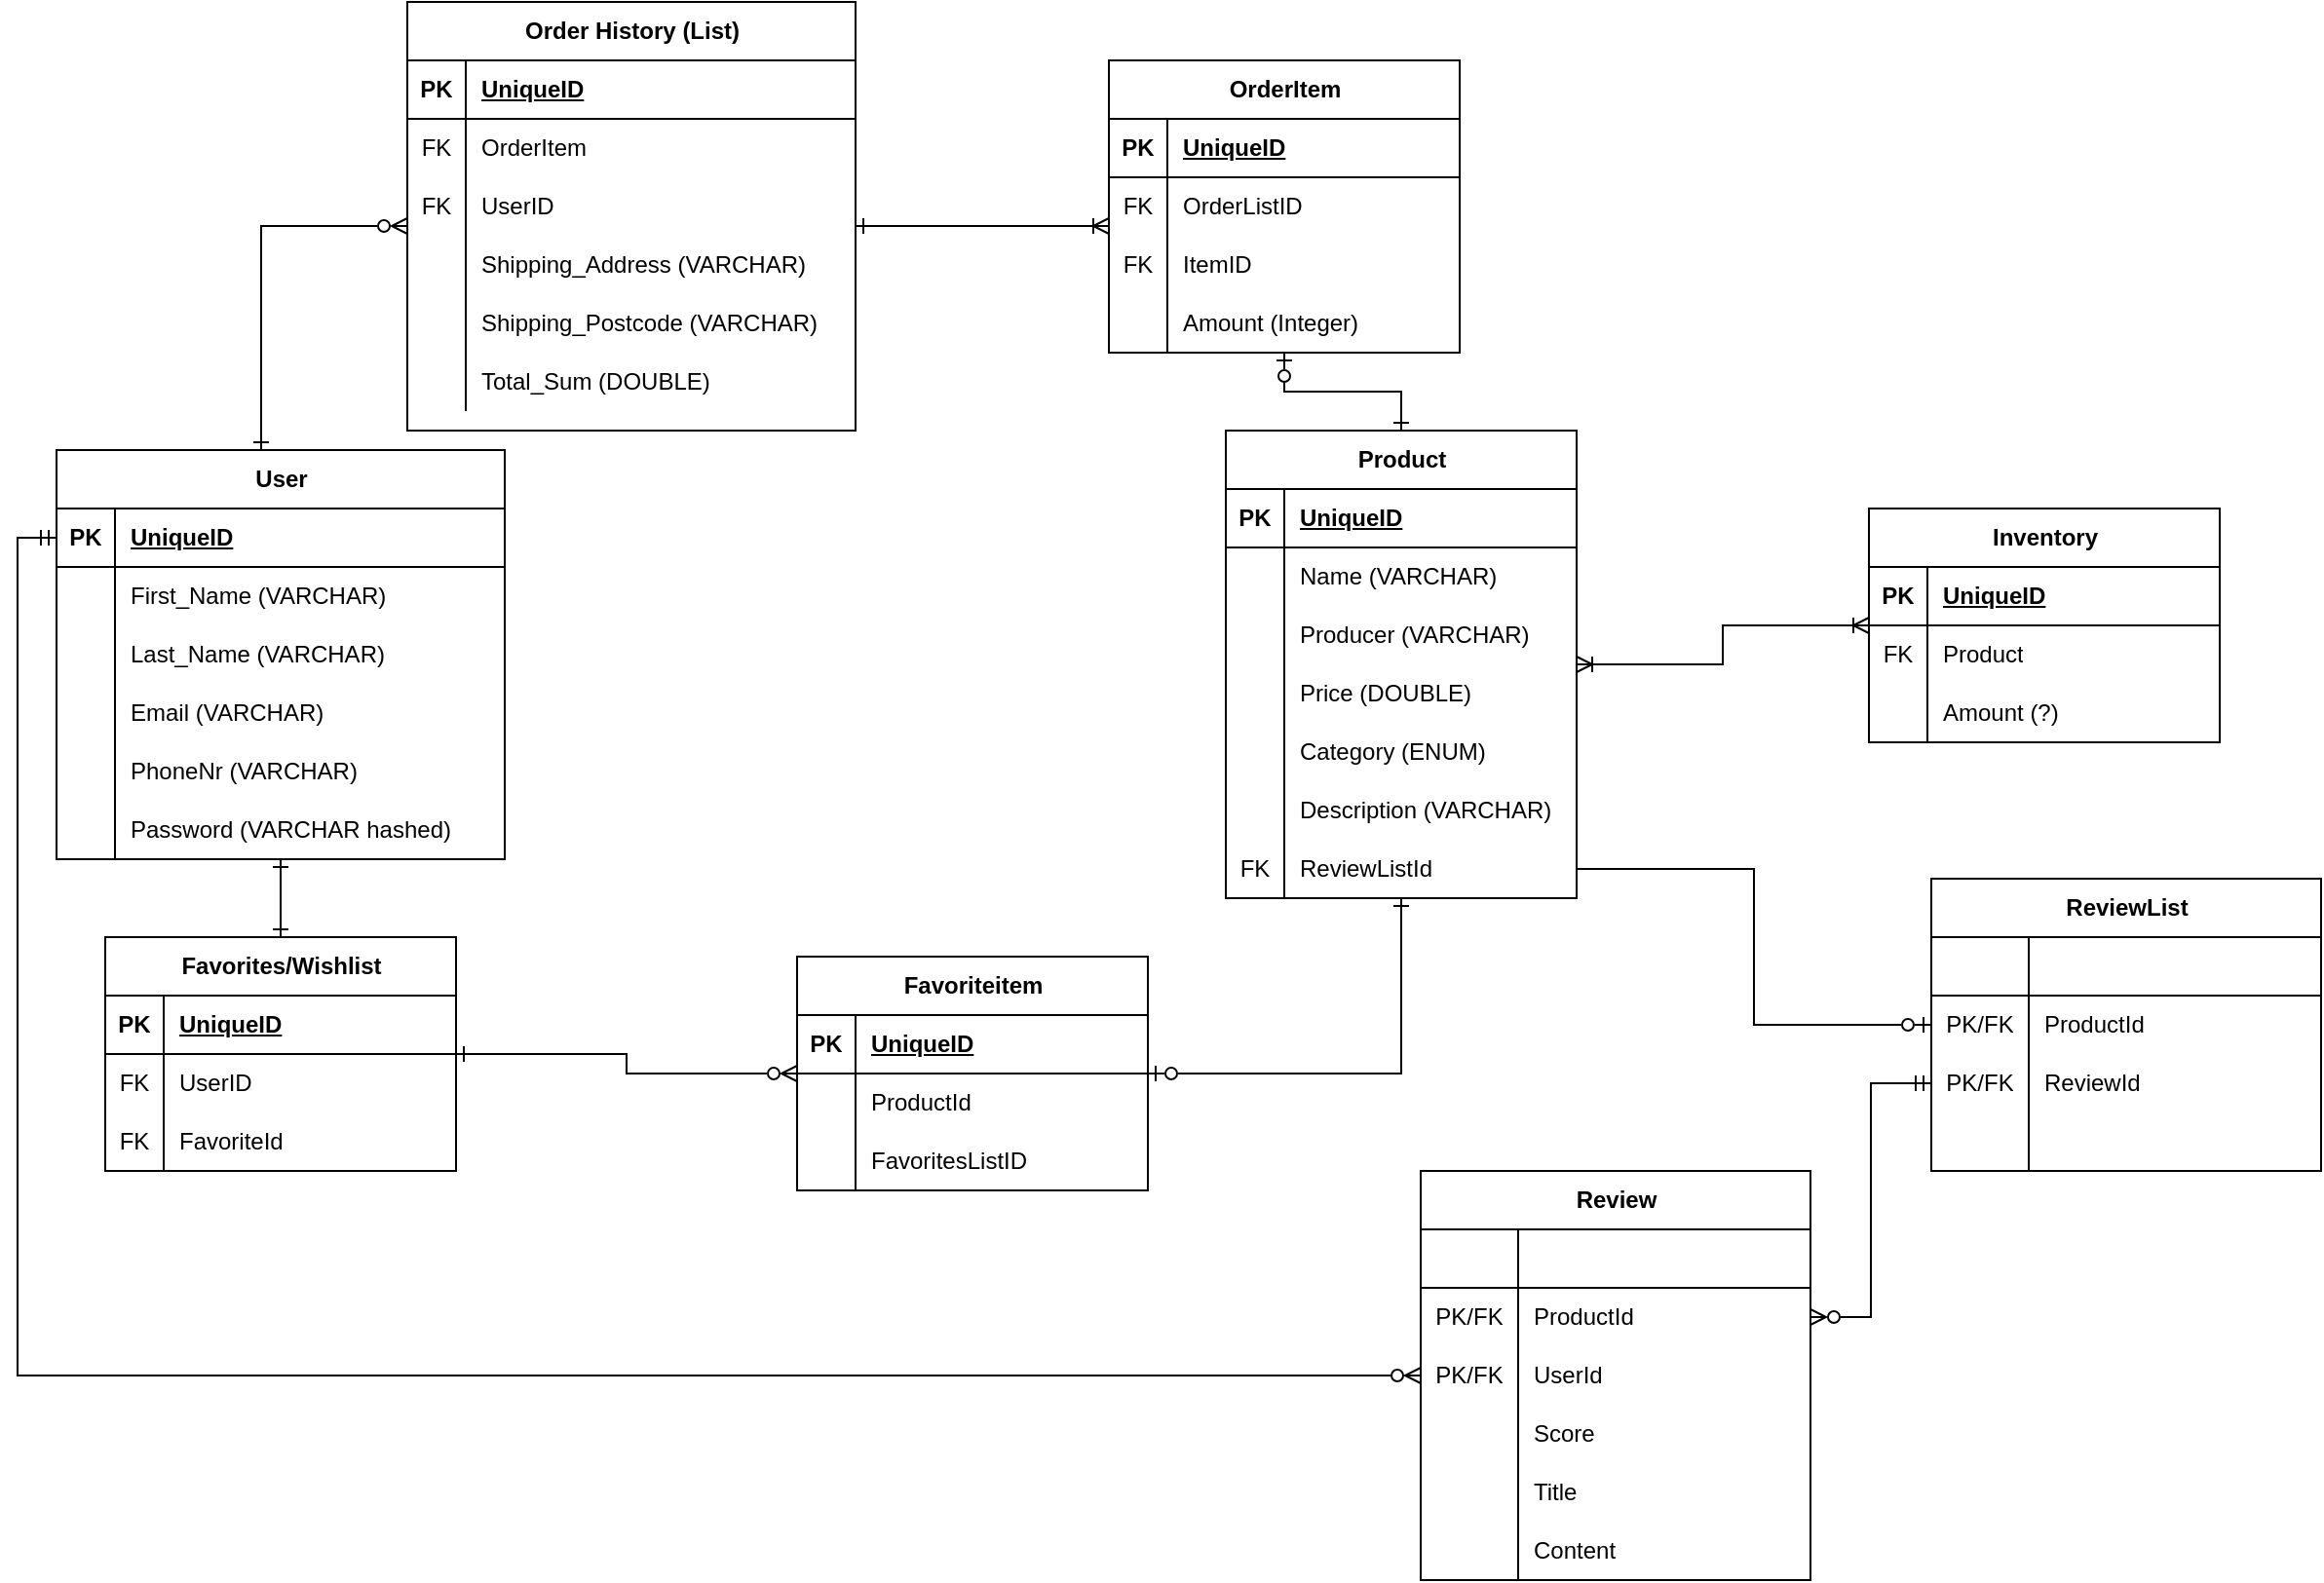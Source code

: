 <mxfile version="24.0.2" type="github">
  <diagram id="R2lEEEUBdFMjLlhIrx00" name="Page-1">
    <mxGraphModel dx="1679" dy="510" grid="1" gridSize="10" guides="1" tooltips="1" connect="1" arrows="1" fold="1" page="1" pageScale="1" pageWidth="850" pageHeight="1100" math="0" shadow="0" extFonts="Permanent Marker^https://fonts.googleapis.com/css?family=Permanent+Marker">
      <root>
        <mxCell id="0" />
        <mxCell id="1" parent="0" />
        <mxCell id="DJUiow1Cfxg7lf9cfvdD-34" style="edgeStyle=orthogonalEdgeStyle;rounded=0;orthogonalLoop=1;jettySize=auto;html=1;startArrow=ERone;startFill=0;endArrow=ERzeroToMany;endFill=0;" parent="1" source="th27oVqw4WXp6a2z_msf-1" target="th27oVqw4WXp6a2z_msf-30" edge="1">
          <mxGeometry relative="1" as="geometry">
            <Array as="points">
              <mxPoint x="115" y="115" />
            </Array>
          </mxGeometry>
        </mxCell>
        <mxCell id="DJUiow1Cfxg7lf9cfvdD-64" style="edgeStyle=orthogonalEdgeStyle;rounded=0;orthogonalLoop=1;jettySize=auto;html=1;startArrow=ERone;startFill=0;endArrow=ERone;endFill=0;" parent="1" source="th27oVqw4WXp6a2z_msf-1" target="DJUiow1Cfxg7lf9cfvdD-36" edge="1">
          <mxGeometry relative="1" as="geometry" />
        </mxCell>
        <mxCell id="th27oVqw4WXp6a2z_msf-1" value="User" style="shape=table;startSize=30;container=1;collapsible=1;childLayout=tableLayout;fixedRows=1;rowLines=0;fontStyle=1;align=center;resizeLast=1;html=1;" parent="1" vertex="1">
          <mxGeometry x="10" y="230" width="230" height="210" as="geometry" />
        </mxCell>
        <mxCell id="th27oVqw4WXp6a2z_msf-2" value="" style="shape=tableRow;horizontal=0;startSize=0;swimlaneHead=0;swimlaneBody=0;fillColor=none;collapsible=0;dropTarget=0;points=[[0,0.5],[1,0.5]];portConstraint=eastwest;top=0;left=0;right=0;bottom=1;" parent="th27oVqw4WXp6a2z_msf-1" vertex="1">
          <mxGeometry y="30" width="230" height="30" as="geometry" />
        </mxCell>
        <mxCell id="th27oVqw4WXp6a2z_msf-3" value="PK" style="shape=partialRectangle;connectable=0;fillColor=none;top=0;left=0;bottom=0;right=0;fontStyle=1;overflow=hidden;whiteSpace=wrap;html=1;" parent="th27oVqw4WXp6a2z_msf-2" vertex="1">
          <mxGeometry width="30" height="30" as="geometry">
            <mxRectangle width="30" height="30" as="alternateBounds" />
          </mxGeometry>
        </mxCell>
        <mxCell id="th27oVqw4WXp6a2z_msf-4" value="UniqueID" style="shape=partialRectangle;connectable=0;fillColor=none;top=0;left=0;bottom=0;right=0;align=left;spacingLeft=6;fontStyle=5;overflow=hidden;whiteSpace=wrap;html=1;" parent="th27oVqw4WXp6a2z_msf-2" vertex="1">
          <mxGeometry x="30" width="200" height="30" as="geometry">
            <mxRectangle width="200" height="30" as="alternateBounds" />
          </mxGeometry>
        </mxCell>
        <mxCell id="th27oVqw4WXp6a2z_msf-5" value="" style="shape=tableRow;horizontal=0;startSize=0;swimlaneHead=0;swimlaneBody=0;fillColor=none;collapsible=0;dropTarget=0;points=[[0,0.5],[1,0.5]];portConstraint=eastwest;top=0;left=0;right=0;bottom=0;" parent="th27oVqw4WXp6a2z_msf-1" vertex="1">
          <mxGeometry y="60" width="230" height="30" as="geometry" />
        </mxCell>
        <mxCell id="th27oVqw4WXp6a2z_msf-6" value="" style="shape=partialRectangle;connectable=0;fillColor=none;top=0;left=0;bottom=0;right=0;editable=1;overflow=hidden;whiteSpace=wrap;html=1;" parent="th27oVqw4WXp6a2z_msf-5" vertex="1">
          <mxGeometry width="30" height="30" as="geometry">
            <mxRectangle width="30" height="30" as="alternateBounds" />
          </mxGeometry>
        </mxCell>
        <mxCell id="th27oVqw4WXp6a2z_msf-7" value="First_Name (VARCHAR)" style="shape=partialRectangle;connectable=0;fillColor=none;top=0;left=0;bottom=0;right=0;align=left;spacingLeft=6;overflow=hidden;whiteSpace=wrap;html=1;" parent="th27oVqw4WXp6a2z_msf-5" vertex="1">
          <mxGeometry x="30" width="200" height="30" as="geometry">
            <mxRectangle width="200" height="30" as="alternateBounds" />
          </mxGeometry>
        </mxCell>
        <mxCell id="th27oVqw4WXp6a2z_msf-8" value="" style="shape=tableRow;horizontal=0;startSize=0;swimlaneHead=0;swimlaneBody=0;fillColor=none;collapsible=0;dropTarget=0;points=[[0,0.5],[1,0.5]];portConstraint=eastwest;top=0;left=0;right=0;bottom=0;" parent="th27oVqw4WXp6a2z_msf-1" vertex="1">
          <mxGeometry y="90" width="230" height="30" as="geometry" />
        </mxCell>
        <mxCell id="th27oVqw4WXp6a2z_msf-9" value="" style="shape=partialRectangle;connectable=0;fillColor=none;top=0;left=0;bottom=0;right=0;editable=1;overflow=hidden;whiteSpace=wrap;html=1;" parent="th27oVqw4WXp6a2z_msf-8" vertex="1">
          <mxGeometry width="30" height="30" as="geometry">
            <mxRectangle width="30" height="30" as="alternateBounds" />
          </mxGeometry>
        </mxCell>
        <mxCell id="th27oVqw4WXp6a2z_msf-10" value="Last_Name (VARCHAR)" style="shape=partialRectangle;connectable=0;fillColor=none;top=0;left=0;bottom=0;right=0;align=left;spacingLeft=6;overflow=hidden;whiteSpace=wrap;html=1;" parent="th27oVqw4WXp6a2z_msf-8" vertex="1">
          <mxGeometry x="30" width="200" height="30" as="geometry">
            <mxRectangle width="200" height="30" as="alternateBounds" />
          </mxGeometry>
        </mxCell>
        <mxCell id="VinNn1l3548uXFF9UnVH-43" value="" style="shape=tableRow;horizontal=0;startSize=0;swimlaneHead=0;swimlaneBody=0;fillColor=none;collapsible=0;dropTarget=0;points=[[0,0.5],[1,0.5]];portConstraint=eastwest;top=0;left=0;right=0;bottom=0;" vertex="1" parent="th27oVqw4WXp6a2z_msf-1">
          <mxGeometry y="120" width="230" height="30" as="geometry" />
        </mxCell>
        <mxCell id="VinNn1l3548uXFF9UnVH-44" value="" style="shape=partialRectangle;connectable=0;fillColor=none;top=0;left=0;bottom=0;right=0;editable=1;overflow=hidden;whiteSpace=wrap;html=1;" vertex="1" parent="VinNn1l3548uXFF9UnVH-43">
          <mxGeometry width="30" height="30" as="geometry">
            <mxRectangle width="30" height="30" as="alternateBounds" />
          </mxGeometry>
        </mxCell>
        <mxCell id="VinNn1l3548uXFF9UnVH-45" value="Email (VARCHAR)" style="shape=partialRectangle;connectable=0;fillColor=none;top=0;left=0;bottom=0;right=0;align=left;spacingLeft=6;overflow=hidden;whiteSpace=wrap;html=1;" vertex="1" parent="VinNn1l3548uXFF9UnVH-43">
          <mxGeometry x="30" width="200" height="30" as="geometry">
            <mxRectangle width="200" height="30" as="alternateBounds" />
          </mxGeometry>
        </mxCell>
        <mxCell id="th27oVqw4WXp6a2z_msf-11" value="" style="shape=tableRow;horizontal=0;startSize=0;swimlaneHead=0;swimlaneBody=0;fillColor=none;collapsible=0;dropTarget=0;points=[[0,0.5],[1,0.5]];portConstraint=eastwest;top=0;left=0;right=0;bottom=0;" parent="th27oVqw4WXp6a2z_msf-1" vertex="1">
          <mxGeometry y="150" width="230" height="30" as="geometry" />
        </mxCell>
        <mxCell id="th27oVqw4WXp6a2z_msf-12" value="" style="shape=partialRectangle;connectable=0;fillColor=none;top=0;left=0;bottom=0;right=0;editable=1;overflow=hidden;whiteSpace=wrap;html=1;" parent="th27oVqw4WXp6a2z_msf-11" vertex="1">
          <mxGeometry width="30" height="30" as="geometry">
            <mxRectangle width="30" height="30" as="alternateBounds" />
          </mxGeometry>
        </mxCell>
        <mxCell id="th27oVqw4WXp6a2z_msf-13" value="PhoneNr (VARCHAR)" style="shape=partialRectangle;connectable=0;fillColor=none;top=0;left=0;bottom=0;right=0;align=left;spacingLeft=6;overflow=hidden;whiteSpace=wrap;html=1;" parent="th27oVqw4WXp6a2z_msf-11" vertex="1">
          <mxGeometry x="30" width="200" height="30" as="geometry">
            <mxRectangle width="200" height="30" as="alternateBounds" />
          </mxGeometry>
        </mxCell>
        <mxCell id="th27oVqw4WXp6a2z_msf-24" style="shape=tableRow;horizontal=0;startSize=0;swimlaneHead=0;swimlaneBody=0;fillColor=none;collapsible=0;dropTarget=0;points=[[0,0.5],[1,0.5]];portConstraint=eastwest;top=0;left=0;right=0;bottom=0;" parent="th27oVqw4WXp6a2z_msf-1" vertex="1">
          <mxGeometry y="180" width="230" height="30" as="geometry" />
        </mxCell>
        <mxCell id="th27oVqw4WXp6a2z_msf-25" style="shape=partialRectangle;connectable=0;fillColor=none;top=0;left=0;bottom=0;right=0;editable=1;overflow=hidden;whiteSpace=wrap;html=1;" parent="th27oVqw4WXp6a2z_msf-24" vertex="1">
          <mxGeometry width="30" height="30" as="geometry">
            <mxRectangle width="30" height="30" as="alternateBounds" />
          </mxGeometry>
        </mxCell>
        <mxCell id="th27oVqw4WXp6a2z_msf-26" value="Password (VARCHAR hashed)" style="shape=partialRectangle;connectable=0;fillColor=none;top=0;left=0;bottom=0;right=0;align=left;spacingLeft=6;overflow=hidden;whiteSpace=wrap;html=1;" parent="th27oVqw4WXp6a2z_msf-24" vertex="1">
          <mxGeometry x="30" width="200" height="30" as="geometry">
            <mxRectangle width="200" height="30" as="alternateBounds" />
          </mxGeometry>
        </mxCell>
        <mxCell id="DJUiow1Cfxg7lf9cfvdD-78" style="edgeStyle=orthogonalEdgeStyle;rounded=0;orthogonalLoop=1;jettySize=auto;html=1;startArrow=ERone;startFill=0;endArrow=ERoneToMany;endFill=0;" parent="1" source="th27oVqw4WXp6a2z_msf-30" target="DJUiow1Cfxg7lf9cfvdD-65" edge="1">
          <mxGeometry relative="1" as="geometry">
            <Array as="points">
              <mxPoint x="520" y="115" />
              <mxPoint x="520" y="115" />
            </Array>
          </mxGeometry>
        </mxCell>
        <mxCell id="th27oVqw4WXp6a2z_msf-30" value="Order History (List)" style="shape=table;startSize=30;container=1;collapsible=1;childLayout=tableLayout;fixedRows=1;rowLines=0;fontStyle=1;align=center;resizeLast=1;html=1;" parent="1" vertex="1">
          <mxGeometry x="190" width="230" height="220" as="geometry" />
        </mxCell>
        <mxCell id="th27oVqw4WXp6a2z_msf-31" value="" style="shape=tableRow;horizontal=0;startSize=0;swimlaneHead=0;swimlaneBody=0;fillColor=none;collapsible=0;dropTarget=0;points=[[0,0.5],[1,0.5]];portConstraint=eastwest;top=0;left=0;right=0;bottom=1;" parent="th27oVqw4WXp6a2z_msf-30" vertex="1">
          <mxGeometry y="30" width="230" height="30" as="geometry" />
        </mxCell>
        <mxCell id="th27oVqw4WXp6a2z_msf-32" value="PK" style="shape=partialRectangle;connectable=0;fillColor=none;top=0;left=0;bottom=0;right=0;fontStyle=1;overflow=hidden;whiteSpace=wrap;html=1;" parent="th27oVqw4WXp6a2z_msf-31" vertex="1">
          <mxGeometry width="30" height="30" as="geometry">
            <mxRectangle width="30" height="30" as="alternateBounds" />
          </mxGeometry>
        </mxCell>
        <mxCell id="th27oVqw4WXp6a2z_msf-33" value="UniqueID" style="shape=partialRectangle;connectable=0;fillColor=none;top=0;left=0;bottom=0;right=0;align=left;spacingLeft=6;fontStyle=5;overflow=hidden;whiteSpace=wrap;html=1;" parent="th27oVqw4WXp6a2z_msf-31" vertex="1">
          <mxGeometry x="30" width="200" height="30" as="geometry">
            <mxRectangle width="200" height="30" as="alternateBounds" />
          </mxGeometry>
        </mxCell>
        <mxCell id="th27oVqw4WXp6a2z_msf-34" value="" style="shape=tableRow;horizontal=0;startSize=0;swimlaneHead=0;swimlaneBody=0;fillColor=none;collapsible=0;dropTarget=0;points=[[0,0.5],[1,0.5]];portConstraint=eastwest;top=0;left=0;right=0;bottom=0;" parent="th27oVqw4WXp6a2z_msf-30" vertex="1">
          <mxGeometry y="60" width="230" height="30" as="geometry" />
        </mxCell>
        <mxCell id="th27oVqw4WXp6a2z_msf-35" value="FK" style="shape=partialRectangle;connectable=0;fillColor=none;top=0;left=0;bottom=0;right=0;editable=1;overflow=hidden;whiteSpace=wrap;html=1;" parent="th27oVqw4WXp6a2z_msf-34" vertex="1">
          <mxGeometry width="30" height="30" as="geometry">
            <mxRectangle width="30" height="30" as="alternateBounds" />
          </mxGeometry>
        </mxCell>
        <mxCell id="th27oVqw4WXp6a2z_msf-36" value="OrderItem" style="shape=partialRectangle;connectable=0;fillColor=none;top=0;left=0;bottom=0;right=0;align=left;spacingLeft=6;overflow=hidden;whiteSpace=wrap;html=1;" parent="th27oVqw4WXp6a2z_msf-34" vertex="1">
          <mxGeometry x="30" width="200" height="30" as="geometry">
            <mxRectangle width="200" height="30" as="alternateBounds" />
          </mxGeometry>
        </mxCell>
        <mxCell id="th27oVqw4WXp6a2z_msf-37" value="" style="shape=tableRow;horizontal=0;startSize=0;swimlaneHead=0;swimlaneBody=0;fillColor=none;collapsible=0;dropTarget=0;points=[[0,0.5],[1,0.5]];portConstraint=eastwest;top=0;left=0;right=0;bottom=0;" parent="th27oVqw4WXp6a2z_msf-30" vertex="1">
          <mxGeometry y="90" width="230" height="30" as="geometry" />
        </mxCell>
        <mxCell id="th27oVqw4WXp6a2z_msf-38" value="FK" style="shape=partialRectangle;connectable=0;fillColor=none;top=0;left=0;bottom=0;right=0;editable=1;overflow=hidden;whiteSpace=wrap;html=1;" parent="th27oVqw4WXp6a2z_msf-37" vertex="1">
          <mxGeometry width="30" height="30" as="geometry">
            <mxRectangle width="30" height="30" as="alternateBounds" />
          </mxGeometry>
        </mxCell>
        <mxCell id="th27oVqw4WXp6a2z_msf-39" value="UserID" style="shape=partialRectangle;connectable=0;fillColor=none;top=0;left=0;bottom=0;right=0;align=left;spacingLeft=6;overflow=hidden;whiteSpace=wrap;html=1;" parent="th27oVqw4WXp6a2z_msf-37" vertex="1">
          <mxGeometry x="30" width="200" height="30" as="geometry">
            <mxRectangle width="200" height="30" as="alternateBounds" />
          </mxGeometry>
        </mxCell>
        <mxCell id="DJUiow1Cfxg7lf9cfvdD-1" style="shape=tableRow;horizontal=0;startSize=0;swimlaneHead=0;swimlaneBody=0;fillColor=none;collapsible=0;dropTarget=0;points=[[0,0.5],[1,0.5]];portConstraint=eastwest;top=0;left=0;right=0;bottom=0;" parent="th27oVqw4WXp6a2z_msf-30" vertex="1">
          <mxGeometry y="120" width="230" height="30" as="geometry" />
        </mxCell>
        <mxCell id="DJUiow1Cfxg7lf9cfvdD-2" style="shape=partialRectangle;connectable=0;fillColor=none;top=0;left=0;bottom=0;right=0;editable=1;overflow=hidden;whiteSpace=wrap;html=1;" parent="DJUiow1Cfxg7lf9cfvdD-1" vertex="1">
          <mxGeometry width="30" height="30" as="geometry">
            <mxRectangle width="30" height="30" as="alternateBounds" />
          </mxGeometry>
        </mxCell>
        <mxCell id="DJUiow1Cfxg7lf9cfvdD-3" value="Shipping_Address (VARCHAR)" style="shape=partialRectangle;connectable=0;fillColor=none;top=0;left=0;bottom=0;right=0;align=left;spacingLeft=6;overflow=hidden;whiteSpace=wrap;html=1;" parent="DJUiow1Cfxg7lf9cfvdD-1" vertex="1">
          <mxGeometry x="30" width="200" height="30" as="geometry">
            <mxRectangle width="200" height="30" as="alternateBounds" />
          </mxGeometry>
        </mxCell>
        <mxCell id="DJUiow1Cfxg7lf9cfvdD-4" style="shape=tableRow;horizontal=0;startSize=0;swimlaneHead=0;swimlaneBody=0;fillColor=none;collapsible=0;dropTarget=0;points=[[0,0.5],[1,0.5]];portConstraint=eastwest;top=0;left=0;right=0;bottom=0;" parent="th27oVqw4WXp6a2z_msf-30" vertex="1">
          <mxGeometry y="150" width="230" height="30" as="geometry" />
        </mxCell>
        <mxCell id="DJUiow1Cfxg7lf9cfvdD-5" style="shape=partialRectangle;connectable=0;fillColor=none;top=0;left=0;bottom=0;right=0;editable=1;overflow=hidden;whiteSpace=wrap;html=1;" parent="DJUiow1Cfxg7lf9cfvdD-4" vertex="1">
          <mxGeometry width="30" height="30" as="geometry">
            <mxRectangle width="30" height="30" as="alternateBounds" />
          </mxGeometry>
        </mxCell>
        <mxCell id="DJUiow1Cfxg7lf9cfvdD-6" value="Shipping_Postcode (VARCHAR)" style="shape=partialRectangle;connectable=0;fillColor=none;top=0;left=0;bottom=0;right=0;align=left;spacingLeft=6;overflow=hidden;whiteSpace=wrap;html=1;" parent="DJUiow1Cfxg7lf9cfvdD-4" vertex="1">
          <mxGeometry x="30" width="200" height="30" as="geometry">
            <mxRectangle width="200" height="30" as="alternateBounds" />
          </mxGeometry>
        </mxCell>
        <mxCell id="DJUiow1Cfxg7lf9cfvdD-94" style="shape=tableRow;horizontal=0;startSize=0;swimlaneHead=0;swimlaneBody=0;fillColor=none;collapsible=0;dropTarget=0;points=[[0,0.5],[1,0.5]];portConstraint=eastwest;top=0;left=0;right=0;bottom=0;" parent="th27oVqw4WXp6a2z_msf-30" vertex="1">
          <mxGeometry y="180" width="230" height="30" as="geometry" />
        </mxCell>
        <mxCell id="DJUiow1Cfxg7lf9cfvdD-95" style="shape=partialRectangle;connectable=0;fillColor=none;top=0;left=0;bottom=0;right=0;editable=1;overflow=hidden;whiteSpace=wrap;html=1;" parent="DJUiow1Cfxg7lf9cfvdD-94" vertex="1">
          <mxGeometry width="30" height="30" as="geometry">
            <mxRectangle width="30" height="30" as="alternateBounds" />
          </mxGeometry>
        </mxCell>
        <mxCell id="DJUiow1Cfxg7lf9cfvdD-96" value="Total_Sum (DOUBLE)" style="shape=partialRectangle;connectable=0;fillColor=none;top=0;left=0;bottom=0;right=0;align=left;spacingLeft=6;overflow=hidden;whiteSpace=wrap;html=1;" parent="DJUiow1Cfxg7lf9cfvdD-94" vertex="1">
          <mxGeometry x="30" width="200" height="30" as="geometry">
            <mxRectangle width="200" height="30" as="alternateBounds" />
          </mxGeometry>
        </mxCell>
        <mxCell id="DJUiow1Cfxg7lf9cfvdD-80" style="edgeStyle=orthogonalEdgeStyle;rounded=0;orthogonalLoop=1;jettySize=auto;html=1;startArrow=ERone;startFill=0;endArrow=ERzeroToOne;endFill=0;" parent="1" source="th27oVqw4WXp6a2z_msf-44" target="DJUiow1Cfxg7lf9cfvdD-65" edge="1">
          <mxGeometry relative="1" as="geometry" />
        </mxCell>
        <mxCell id="th27oVqw4WXp6a2z_msf-44" value="Product" style="shape=table;startSize=30;container=1;collapsible=1;childLayout=tableLayout;fixedRows=1;rowLines=0;fontStyle=1;align=center;resizeLast=1;html=1;" parent="1" vertex="1">
          <mxGeometry x="610" y="220" width="180" height="240" as="geometry" />
        </mxCell>
        <mxCell id="th27oVqw4WXp6a2z_msf-45" value="" style="shape=tableRow;horizontal=0;startSize=0;swimlaneHead=0;swimlaneBody=0;fillColor=none;collapsible=0;dropTarget=0;points=[[0,0.5],[1,0.5]];portConstraint=eastwest;top=0;left=0;right=0;bottom=1;" parent="th27oVqw4WXp6a2z_msf-44" vertex="1">
          <mxGeometry y="30" width="180" height="30" as="geometry" />
        </mxCell>
        <mxCell id="th27oVqw4WXp6a2z_msf-46" value="PK" style="shape=partialRectangle;connectable=0;fillColor=none;top=0;left=0;bottom=0;right=0;fontStyle=1;overflow=hidden;whiteSpace=wrap;html=1;" parent="th27oVqw4WXp6a2z_msf-45" vertex="1">
          <mxGeometry width="30" height="30" as="geometry">
            <mxRectangle width="30" height="30" as="alternateBounds" />
          </mxGeometry>
        </mxCell>
        <mxCell id="th27oVqw4WXp6a2z_msf-47" value="UniqueID" style="shape=partialRectangle;connectable=0;fillColor=none;top=0;left=0;bottom=0;right=0;align=left;spacingLeft=6;fontStyle=5;overflow=hidden;whiteSpace=wrap;html=1;" parent="th27oVqw4WXp6a2z_msf-45" vertex="1">
          <mxGeometry x="30" width="150" height="30" as="geometry">
            <mxRectangle width="150" height="30" as="alternateBounds" />
          </mxGeometry>
        </mxCell>
        <mxCell id="th27oVqw4WXp6a2z_msf-48" value="" style="shape=tableRow;horizontal=0;startSize=0;swimlaneHead=0;swimlaneBody=0;fillColor=none;collapsible=0;dropTarget=0;points=[[0,0.5],[1,0.5]];portConstraint=eastwest;top=0;left=0;right=0;bottom=0;" parent="th27oVqw4WXp6a2z_msf-44" vertex="1">
          <mxGeometry y="60" width="180" height="30" as="geometry" />
        </mxCell>
        <mxCell id="th27oVqw4WXp6a2z_msf-49" value="" style="shape=partialRectangle;connectable=0;fillColor=none;top=0;left=0;bottom=0;right=0;editable=1;overflow=hidden;whiteSpace=wrap;html=1;" parent="th27oVqw4WXp6a2z_msf-48" vertex="1">
          <mxGeometry width="30" height="30" as="geometry">
            <mxRectangle width="30" height="30" as="alternateBounds" />
          </mxGeometry>
        </mxCell>
        <mxCell id="th27oVqw4WXp6a2z_msf-50" value="Name (VARCHAR)" style="shape=partialRectangle;connectable=0;fillColor=none;top=0;left=0;bottom=0;right=0;align=left;spacingLeft=6;overflow=hidden;whiteSpace=wrap;html=1;" parent="th27oVqw4WXp6a2z_msf-48" vertex="1">
          <mxGeometry x="30" width="150" height="30" as="geometry">
            <mxRectangle width="150" height="30" as="alternateBounds" />
          </mxGeometry>
        </mxCell>
        <mxCell id="th27oVqw4WXp6a2z_msf-51" value="" style="shape=tableRow;horizontal=0;startSize=0;swimlaneHead=0;swimlaneBody=0;fillColor=none;collapsible=0;dropTarget=0;points=[[0,0.5],[1,0.5]];portConstraint=eastwest;top=0;left=0;right=0;bottom=0;" parent="th27oVqw4WXp6a2z_msf-44" vertex="1">
          <mxGeometry y="90" width="180" height="30" as="geometry" />
        </mxCell>
        <mxCell id="th27oVqw4WXp6a2z_msf-52" value="" style="shape=partialRectangle;connectable=0;fillColor=none;top=0;left=0;bottom=0;right=0;editable=1;overflow=hidden;whiteSpace=wrap;html=1;" parent="th27oVqw4WXp6a2z_msf-51" vertex="1">
          <mxGeometry width="30" height="30" as="geometry">
            <mxRectangle width="30" height="30" as="alternateBounds" />
          </mxGeometry>
        </mxCell>
        <mxCell id="th27oVqw4WXp6a2z_msf-53" value="Producer (VARCHAR)" style="shape=partialRectangle;connectable=0;fillColor=none;top=0;left=0;bottom=0;right=0;align=left;spacingLeft=6;overflow=hidden;whiteSpace=wrap;html=1;" parent="th27oVqw4WXp6a2z_msf-51" vertex="1">
          <mxGeometry x="30" width="150" height="30" as="geometry">
            <mxRectangle width="150" height="30" as="alternateBounds" />
          </mxGeometry>
        </mxCell>
        <mxCell id="th27oVqw4WXp6a2z_msf-54" value="" style="shape=tableRow;horizontal=0;startSize=0;swimlaneHead=0;swimlaneBody=0;fillColor=none;collapsible=0;dropTarget=0;points=[[0,0.5],[1,0.5]];portConstraint=eastwest;top=0;left=0;right=0;bottom=0;" parent="th27oVqw4WXp6a2z_msf-44" vertex="1">
          <mxGeometry y="120" width="180" height="30" as="geometry" />
        </mxCell>
        <mxCell id="th27oVqw4WXp6a2z_msf-55" value="" style="shape=partialRectangle;connectable=0;fillColor=none;top=0;left=0;bottom=0;right=0;editable=1;overflow=hidden;whiteSpace=wrap;html=1;" parent="th27oVqw4WXp6a2z_msf-54" vertex="1">
          <mxGeometry width="30" height="30" as="geometry">
            <mxRectangle width="30" height="30" as="alternateBounds" />
          </mxGeometry>
        </mxCell>
        <mxCell id="th27oVqw4WXp6a2z_msf-56" value="Price (DOUBLE)" style="shape=partialRectangle;connectable=0;fillColor=none;top=0;left=0;bottom=0;right=0;align=left;spacingLeft=6;overflow=hidden;whiteSpace=wrap;html=1;" parent="th27oVqw4WXp6a2z_msf-54" vertex="1">
          <mxGeometry x="30" width="150" height="30" as="geometry">
            <mxRectangle width="150" height="30" as="alternateBounds" />
          </mxGeometry>
        </mxCell>
        <mxCell id="th27oVqw4WXp6a2z_msf-57" style="shape=tableRow;horizontal=0;startSize=0;swimlaneHead=0;swimlaneBody=0;fillColor=none;collapsible=0;dropTarget=0;points=[[0,0.5],[1,0.5]];portConstraint=eastwest;top=0;left=0;right=0;bottom=0;" parent="th27oVqw4WXp6a2z_msf-44" vertex="1">
          <mxGeometry y="150" width="180" height="30" as="geometry" />
        </mxCell>
        <mxCell id="th27oVqw4WXp6a2z_msf-58" style="shape=partialRectangle;connectable=0;fillColor=none;top=0;left=0;bottom=0;right=0;editable=1;overflow=hidden;whiteSpace=wrap;html=1;" parent="th27oVqw4WXp6a2z_msf-57" vertex="1">
          <mxGeometry width="30" height="30" as="geometry">
            <mxRectangle width="30" height="30" as="alternateBounds" />
          </mxGeometry>
        </mxCell>
        <mxCell id="th27oVqw4WXp6a2z_msf-59" value="Category (ENUM)" style="shape=partialRectangle;connectable=0;fillColor=none;top=0;left=0;bottom=0;right=0;align=left;spacingLeft=6;overflow=hidden;whiteSpace=wrap;html=1;" parent="th27oVqw4WXp6a2z_msf-57" vertex="1">
          <mxGeometry x="30" width="150" height="30" as="geometry">
            <mxRectangle width="150" height="30" as="alternateBounds" />
          </mxGeometry>
        </mxCell>
        <mxCell id="DJUiow1Cfxg7lf9cfvdD-10" style="shape=tableRow;horizontal=0;startSize=0;swimlaneHead=0;swimlaneBody=0;fillColor=none;collapsible=0;dropTarget=0;points=[[0,0.5],[1,0.5]];portConstraint=eastwest;top=0;left=0;right=0;bottom=0;" parent="th27oVqw4WXp6a2z_msf-44" vertex="1">
          <mxGeometry y="180" width="180" height="30" as="geometry" />
        </mxCell>
        <mxCell id="DJUiow1Cfxg7lf9cfvdD-11" style="shape=partialRectangle;connectable=0;fillColor=none;top=0;left=0;bottom=0;right=0;editable=1;overflow=hidden;whiteSpace=wrap;html=1;" parent="DJUiow1Cfxg7lf9cfvdD-10" vertex="1">
          <mxGeometry width="30" height="30" as="geometry">
            <mxRectangle width="30" height="30" as="alternateBounds" />
          </mxGeometry>
        </mxCell>
        <mxCell id="DJUiow1Cfxg7lf9cfvdD-12" value="Description (VARCHAR)" style="shape=partialRectangle;connectable=0;fillColor=none;top=0;left=0;bottom=0;right=0;align=left;spacingLeft=6;overflow=hidden;whiteSpace=wrap;html=1;" parent="DJUiow1Cfxg7lf9cfvdD-10" vertex="1">
          <mxGeometry x="30" width="150" height="30" as="geometry">
            <mxRectangle width="150" height="30" as="alternateBounds" />
          </mxGeometry>
        </mxCell>
        <mxCell id="VinNn1l3548uXFF9UnVH-1" style="shape=tableRow;horizontal=0;startSize=0;swimlaneHead=0;swimlaneBody=0;fillColor=none;collapsible=0;dropTarget=0;points=[[0,0.5],[1,0.5]];portConstraint=eastwest;top=0;left=0;right=0;bottom=0;" vertex="1" parent="th27oVqw4WXp6a2z_msf-44">
          <mxGeometry y="210" width="180" height="30" as="geometry" />
        </mxCell>
        <mxCell id="VinNn1l3548uXFF9UnVH-2" value="FK" style="shape=partialRectangle;connectable=0;fillColor=none;top=0;left=0;bottom=0;right=0;editable=1;overflow=hidden;whiteSpace=wrap;html=1;" vertex="1" parent="VinNn1l3548uXFF9UnVH-1">
          <mxGeometry width="30" height="30" as="geometry">
            <mxRectangle width="30" height="30" as="alternateBounds" />
          </mxGeometry>
        </mxCell>
        <mxCell id="VinNn1l3548uXFF9UnVH-3" value="ReviewListId" style="shape=partialRectangle;connectable=0;fillColor=none;top=0;left=0;bottom=0;right=0;align=left;spacingLeft=6;overflow=hidden;whiteSpace=wrap;html=1;" vertex="1" parent="VinNn1l3548uXFF9UnVH-1">
          <mxGeometry x="30" width="150" height="30" as="geometry">
            <mxRectangle width="150" height="30" as="alternateBounds" />
          </mxGeometry>
        </mxCell>
        <mxCell id="th27oVqw4WXp6a2z_msf-74" style="edgeStyle=orthogonalEdgeStyle;rounded=0;orthogonalLoop=1;jettySize=auto;html=1;startArrow=ERoneToMany;startFill=0;endArrow=ERoneToMany;endFill=0;" parent="1" source="th27oVqw4WXp6a2z_msf-61" target="th27oVqw4WXp6a2z_msf-44" edge="1">
          <mxGeometry relative="1" as="geometry" />
        </mxCell>
        <mxCell id="th27oVqw4WXp6a2z_msf-61" value="Inventory" style="shape=table;startSize=30;container=1;collapsible=1;childLayout=tableLayout;fixedRows=1;rowLines=0;fontStyle=1;align=center;resizeLast=1;html=1;" parent="1" vertex="1">
          <mxGeometry x="940" y="260" width="180" height="120" as="geometry" />
        </mxCell>
        <mxCell id="th27oVqw4WXp6a2z_msf-62" value="" style="shape=tableRow;horizontal=0;startSize=0;swimlaneHead=0;swimlaneBody=0;fillColor=none;collapsible=0;dropTarget=0;points=[[0,0.5],[1,0.5]];portConstraint=eastwest;top=0;left=0;right=0;bottom=1;" parent="th27oVqw4WXp6a2z_msf-61" vertex="1">
          <mxGeometry y="30" width="180" height="30" as="geometry" />
        </mxCell>
        <mxCell id="th27oVqw4WXp6a2z_msf-63" value="PK" style="shape=partialRectangle;connectable=0;fillColor=none;top=0;left=0;bottom=0;right=0;fontStyle=1;overflow=hidden;whiteSpace=wrap;html=1;" parent="th27oVqw4WXp6a2z_msf-62" vertex="1">
          <mxGeometry width="30" height="30" as="geometry">
            <mxRectangle width="30" height="30" as="alternateBounds" />
          </mxGeometry>
        </mxCell>
        <mxCell id="th27oVqw4WXp6a2z_msf-64" value="UniqueID" style="shape=partialRectangle;connectable=0;fillColor=none;top=0;left=0;bottom=0;right=0;align=left;spacingLeft=6;fontStyle=5;overflow=hidden;whiteSpace=wrap;html=1;" parent="th27oVqw4WXp6a2z_msf-62" vertex="1">
          <mxGeometry x="30" width="150" height="30" as="geometry">
            <mxRectangle width="150" height="30" as="alternateBounds" />
          </mxGeometry>
        </mxCell>
        <mxCell id="th27oVqw4WXp6a2z_msf-65" value="" style="shape=tableRow;horizontal=0;startSize=0;swimlaneHead=0;swimlaneBody=0;fillColor=none;collapsible=0;dropTarget=0;points=[[0,0.5],[1,0.5]];portConstraint=eastwest;top=0;left=0;right=0;bottom=0;" parent="th27oVqw4WXp6a2z_msf-61" vertex="1">
          <mxGeometry y="60" width="180" height="30" as="geometry" />
        </mxCell>
        <mxCell id="th27oVqw4WXp6a2z_msf-66" value="FK" style="shape=partialRectangle;connectable=0;fillColor=none;top=0;left=0;bottom=0;right=0;editable=1;overflow=hidden;whiteSpace=wrap;html=1;" parent="th27oVqw4WXp6a2z_msf-65" vertex="1">
          <mxGeometry width="30" height="30" as="geometry">
            <mxRectangle width="30" height="30" as="alternateBounds" />
          </mxGeometry>
        </mxCell>
        <mxCell id="th27oVqw4WXp6a2z_msf-67" value="Product" style="shape=partialRectangle;connectable=0;fillColor=none;top=0;left=0;bottom=0;right=0;align=left;spacingLeft=6;overflow=hidden;whiteSpace=wrap;html=1;" parent="th27oVqw4WXp6a2z_msf-65" vertex="1">
          <mxGeometry x="30" width="150" height="30" as="geometry">
            <mxRectangle width="150" height="30" as="alternateBounds" />
          </mxGeometry>
        </mxCell>
        <mxCell id="th27oVqw4WXp6a2z_msf-68" value="" style="shape=tableRow;horizontal=0;startSize=0;swimlaneHead=0;swimlaneBody=0;fillColor=none;collapsible=0;dropTarget=0;points=[[0,0.5],[1,0.5]];portConstraint=eastwest;top=0;left=0;right=0;bottom=0;" parent="th27oVqw4WXp6a2z_msf-61" vertex="1">
          <mxGeometry y="90" width="180" height="30" as="geometry" />
        </mxCell>
        <mxCell id="th27oVqw4WXp6a2z_msf-69" value="" style="shape=partialRectangle;connectable=0;fillColor=none;top=0;left=0;bottom=0;right=0;editable=1;overflow=hidden;whiteSpace=wrap;html=1;" parent="th27oVqw4WXp6a2z_msf-68" vertex="1">
          <mxGeometry width="30" height="30" as="geometry">
            <mxRectangle width="30" height="30" as="alternateBounds" />
          </mxGeometry>
        </mxCell>
        <mxCell id="th27oVqw4WXp6a2z_msf-70" value="Amount (?)" style="shape=partialRectangle;connectable=0;fillColor=none;top=0;left=0;bottom=0;right=0;align=left;spacingLeft=6;overflow=hidden;whiteSpace=wrap;html=1;" parent="th27oVqw4WXp6a2z_msf-68" vertex="1">
          <mxGeometry x="30" width="150" height="30" as="geometry">
            <mxRectangle width="150" height="30" as="alternateBounds" />
          </mxGeometry>
        </mxCell>
        <mxCell id="DJUiow1Cfxg7lf9cfvdD-63" style="edgeStyle=orthogonalEdgeStyle;rounded=0;orthogonalLoop=1;jettySize=auto;html=1;startArrow=ERone;startFill=0;endArrow=ERzeroToMany;endFill=0;" parent="1" source="DJUiow1Cfxg7lf9cfvdD-36" target="DJUiow1Cfxg7lf9cfvdD-49" edge="1">
          <mxGeometry relative="1" as="geometry" />
        </mxCell>
        <mxCell id="DJUiow1Cfxg7lf9cfvdD-36" value="Favorites/Wishlist" style="shape=table;startSize=30;container=1;collapsible=1;childLayout=tableLayout;fixedRows=1;rowLines=0;fontStyle=1;align=center;resizeLast=1;html=1;" parent="1" vertex="1">
          <mxGeometry x="35" y="480" width="180" height="120" as="geometry" />
        </mxCell>
        <mxCell id="DJUiow1Cfxg7lf9cfvdD-37" value="" style="shape=tableRow;horizontal=0;startSize=0;swimlaneHead=0;swimlaneBody=0;fillColor=none;collapsible=0;dropTarget=0;points=[[0,0.5],[1,0.5]];portConstraint=eastwest;top=0;left=0;right=0;bottom=1;" parent="DJUiow1Cfxg7lf9cfvdD-36" vertex="1">
          <mxGeometry y="30" width="180" height="30" as="geometry" />
        </mxCell>
        <mxCell id="DJUiow1Cfxg7lf9cfvdD-38" value="PK" style="shape=partialRectangle;connectable=0;fillColor=none;top=0;left=0;bottom=0;right=0;fontStyle=1;overflow=hidden;whiteSpace=wrap;html=1;" parent="DJUiow1Cfxg7lf9cfvdD-37" vertex="1">
          <mxGeometry width="30" height="30" as="geometry">
            <mxRectangle width="30" height="30" as="alternateBounds" />
          </mxGeometry>
        </mxCell>
        <mxCell id="DJUiow1Cfxg7lf9cfvdD-39" value="UniqueID" style="shape=partialRectangle;connectable=0;fillColor=none;top=0;left=0;bottom=0;right=0;align=left;spacingLeft=6;fontStyle=5;overflow=hidden;whiteSpace=wrap;html=1;" parent="DJUiow1Cfxg7lf9cfvdD-37" vertex="1">
          <mxGeometry x="30" width="150" height="30" as="geometry">
            <mxRectangle width="150" height="30" as="alternateBounds" />
          </mxGeometry>
        </mxCell>
        <mxCell id="DJUiow1Cfxg7lf9cfvdD-40" value="" style="shape=tableRow;horizontal=0;startSize=0;swimlaneHead=0;swimlaneBody=0;fillColor=none;collapsible=0;dropTarget=0;points=[[0,0.5],[1,0.5]];portConstraint=eastwest;top=0;left=0;right=0;bottom=0;" parent="DJUiow1Cfxg7lf9cfvdD-36" vertex="1">
          <mxGeometry y="60" width="180" height="30" as="geometry" />
        </mxCell>
        <mxCell id="DJUiow1Cfxg7lf9cfvdD-41" value="FK" style="shape=partialRectangle;connectable=0;fillColor=none;top=0;left=0;bottom=0;right=0;editable=1;overflow=hidden;whiteSpace=wrap;html=1;" parent="DJUiow1Cfxg7lf9cfvdD-40" vertex="1">
          <mxGeometry width="30" height="30" as="geometry">
            <mxRectangle width="30" height="30" as="alternateBounds" />
          </mxGeometry>
        </mxCell>
        <mxCell id="DJUiow1Cfxg7lf9cfvdD-42" value="UserID" style="shape=partialRectangle;connectable=0;fillColor=none;top=0;left=0;bottom=0;right=0;align=left;spacingLeft=6;overflow=hidden;whiteSpace=wrap;html=1;" parent="DJUiow1Cfxg7lf9cfvdD-40" vertex="1">
          <mxGeometry x="30" width="150" height="30" as="geometry">
            <mxRectangle width="150" height="30" as="alternateBounds" />
          </mxGeometry>
        </mxCell>
        <mxCell id="DJUiow1Cfxg7lf9cfvdD-43" value="" style="shape=tableRow;horizontal=0;startSize=0;swimlaneHead=0;swimlaneBody=0;fillColor=none;collapsible=0;dropTarget=0;points=[[0,0.5],[1,0.5]];portConstraint=eastwest;top=0;left=0;right=0;bottom=0;" parent="DJUiow1Cfxg7lf9cfvdD-36" vertex="1">
          <mxGeometry y="90" width="180" height="30" as="geometry" />
        </mxCell>
        <mxCell id="DJUiow1Cfxg7lf9cfvdD-44" value="FK" style="shape=partialRectangle;connectable=0;fillColor=none;top=0;left=0;bottom=0;right=0;editable=1;overflow=hidden;whiteSpace=wrap;html=1;" parent="DJUiow1Cfxg7lf9cfvdD-43" vertex="1">
          <mxGeometry width="30" height="30" as="geometry">
            <mxRectangle width="30" height="30" as="alternateBounds" />
          </mxGeometry>
        </mxCell>
        <mxCell id="DJUiow1Cfxg7lf9cfvdD-45" value="FavoriteId" style="shape=partialRectangle;connectable=0;fillColor=none;top=0;left=0;bottom=0;right=0;align=left;spacingLeft=6;overflow=hidden;whiteSpace=wrap;html=1;" parent="DJUiow1Cfxg7lf9cfvdD-43" vertex="1">
          <mxGeometry x="30" width="150" height="30" as="geometry">
            <mxRectangle width="150" height="30" as="alternateBounds" />
          </mxGeometry>
        </mxCell>
        <mxCell id="DJUiow1Cfxg7lf9cfvdD-62" style="edgeStyle=orthogonalEdgeStyle;rounded=0;orthogonalLoop=1;jettySize=auto;html=1;startArrow=ERzeroToOne;startFill=0;endArrow=ERone;endFill=0;" parent="1" source="DJUiow1Cfxg7lf9cfvdD-49" target="th27oVqw4WXp6a2z_msf-44" edge="1">
          <mxGeometry relative="1" as="geometry" />
        </mxCell>
        <mxCell id="DJUiow1Cfxg7lf9cfvdD-49" value="Favoriteitem" style="shape=table;startSize=30;container=1;collapsible=1;childLayout=tableLayout;fixedRows=1;rowLines=0;fontStyle=1;align=center;resizeLast=1;html=1;" parent="1" vertex="1">
          <mxGeometry x="390" y="490" width="180" height="120" as="geometry" />
        </mxCell>
        <mxCell id="DJUiow1Cfxg7lf9cfvdD-50" value="" style="shape=tableRow;horizontal=0;startSize=0;swimlaneHead=0;swimlaneBody=0;fillColor=none;collapsible=0;dropTarget=0;points=[[0,0.5],[1,0.5]];portConstraint=eastwest;top=0;left=0;right=0;bottom=1;" parent="DJUiow1Cfxg7lf9cfvdD-49" vertex="1">
          <mxGeometry y="30" width="180" height="30" as="geometry" />
        </mxCell>
        <mxCell id="DJUiow1Cfxg7lf9cfvdD-51" value="PK" style="shape=partialRectangle;connectable=0;fillColor=none;top=0;left=0;bottom=0;right=0;fontStyle=1;overflow=hidden;whiteSpace=wrap;html=1;" parent="DJUiow1Cfxg7lf9cfvdD-50" vertex="1">
          <mxGeometry width="30" height="30" as="geometry">
            <mxRectangle width="30" height="30" as="alternateBounds" />
          </mxGeometry>
        </mxCell>
        <mxCell id="DJUiow1Cfxg7lf9cfvdD-52" value="UniqueID" style="shape=partialRectangle;connectable=0;fillColor=none;top=0;left=0;bottom=0;right=0;align=left;spacingLeft=6;fontStyle=5;overflow=hidden;whiteSpace=wrap;html=1;" parent="DJUiow1Cfxg7lf9cfvdD-50" vertex="1">
          <mxGeometry x="30" width="150" height="30" as="geometry">
            <mxRectangle width="150" height="30" as="alternateBounds" />
          </mxGeometry>
        </mxCell>
        <mxCell id="DJUiow1Cfxg7lf9cfvdD-53" value="" style="shape=tableRow;horizontal=0;startSize=0;swimlaneHead=0;swimlaneBody=0;fillColor=none;collapsible=0;dropTarget=0;points=[[0,0.5],[1,0.5]];portConstraint=eastwest;top=0;left=0;right=0;bottom=0;" parent="DJUiow1Cfxg7lf9cfvdD-49" vertex="1">
          <mxGeometry y="60" width="180" height="30" as="geometry" />
        </mxCell>
        <mxCell id="DJUiow1Cfxg7lf9cfvdD-54" value="" style="shape=partialRectangle;connectable=0;fillColor=none;top=0;left=0;bottom=0;right=0;editable=1;overflow=hidden;whiteSpace=wrap;html=1;" parent="DJUiow1Cfxg7lf9cfvdD-53" vertex="1">
          <mxGeometry width="30" height="30" as="geometry">
            <mxRectangle width="30" height="30" as="alternateBounds" />
          </mxGeometry>
        </mxCell>
        <mxCell id="DJUiow1Cfxg7lf9cfvdD-55" value="ProductId" style="shape=partialRectangle;connectable=0;fillColor=none;top=0;left=0;bottom=0;right=0;align=left;spacingLeft=6;overflow=hidden;whiteSpace=wrap;html=1;" parent="DJUiow1Cfxg7lf9cfvdD-53" vertex="1">
          <mxGeometry x="30" width="150" height="30" as="geometry">
            <mxRectangle width="150" height="30" as="alternateBounds" />
          </mxGeometry>
        </mxCell>
        <mxCell id="DJUiow1Cfxg7lf9cfvdD-56" value="" style="shape=tableRow;horizontal=0;startSize=0;swimlaneHead=0;swimlaneBody=0;fillColor=none;collapsible=0;dropTarget=0;points=[[0,0.5],[1,0.5]];portConstraint=eastwest;top=0;left=0;right=0;bottom=0;" parent="DJUiow1Cfxg7lf9cfvdD-49" vertex="1">
          <mxGeometry y="90" width="180" height="30" as="geometry" />
        </mxCell>
        <mxCell id="DJUiow1Cfxg7lf9cfvdD-57" value="" style="shape=partialRectangle;connectable=0;fillColor=none;top=0;left=0;bottom=0;right=0;editable=1;overflow=hidden;whiteSpace=wrap;html=1;" parent="DJUiow1Cfxg7lf9cfvdD-56" vertex="1">
          <mxGeometry width="30" height="30" as="geometry">
            <mxRectangle width="30" height="30" as="alternateBounds" />
          </mxGeometry>
        </mxCell>
        <mxCell id="DJUiow1Cfxg7lf9cfvdD-58" value="FavoritesListID" style="shape=partialRectangle;connectable=0;fillColor=none;top=0;left=0;bottom=0;right=0;align=left;spacingLeft=6;overflow=hidden;whiteSpace=wrap;html=1;" parent="DJUiow1Cfxg7lf9cfvdD-56" vertex="1">
          <mxGeometry x="30" width="150" height="30" as="geometry">
            <mxRectangle width="150" height="30" as="alternateBounds" />
          </mxGeometry>
        </mxCell>
        <mxCell id="DJUiow1Cfxg7lf9cfvdD-65" value="OrderItem" style="shape=table;startSize=30;container=1;collapsible=1;childLayout=tableLayout;fixedRows=1;rowLines=0;fontStyle=1;align=center;resizeLast=1;html=1;" parent="1" vertex="1">
          <mxGeometry x="550" y="30" width="180" height="150" as="geometry" />
        </mxCell>
        <mxCell id="DJUiow1Cfxg7lf9cfvdD-66" value="" style="shape=tableRow;horizontal=0;startSize=0;swimlaneHead=0;swimlaneBody=0;fillColor=none;collapsible=0;dropTarget=0;points=[[0,0.5],[1,0.5]];portConstraint=eastwest;top=0;left=0;right=0;bottom=1;" parent="DJUiow1Cfxg7lf9cfvdD-65" vertex="1">
          <mxGeometry y="30" width="180" height="30" as="geometry" />
        </mxCell>
        <mxCell id="DJUiow1Cfxg7lf9cfvdD-67" value="PK" style="shape=partialRectangle;connectable=0;fillColor=none;top=0;left=0;bottom=0;right=0;fontStyle=1;overflow=hidden;whiteSpace=wrap;html=1;" parent="DJUiow1Cfxg7lf9cfvdD-66" vertex="1">
          <mxGeometry width="30" height="30" as="geometry">
            <mxRectangle width="30" height="30" as="alternateBounds" />
          </mxGeometry>
        </mxCell>
        <mxCell id="DJUiow1Cfxg7lf9cfvdD-68" value="UniqueID" style="shape=partialRectangle;connectable=0;fillColor=none;top=0;left=0;bottom=0;right=0;align=left;spacingLeft=6;fontStyle=5;overflow=hidden;whiteSpace=wrap;html=1;" parent="DJUiow1Cfxg7lf9cfvdD-66" vertex="1">
          <mxGeometry x="30" width="150" height="30" as="geometry">
            <mxRectangle width="150" height="30" as="alternateBounds" />
          </mxGeometry>
        </mxCell>
        <mxCell id="DJUiow1Cfxg7lf9cfvdD-69" value="" style="shape=tableRow;horizontal=0;startSize=0;swimlaneHead=0;swimlaneBody=0;fillColor=none;collapsible=0;dropTarget=0;points=[[0,0.5],[1,0.5]];portConstraint=eastwest;top=0;left=0;right=0;bottom=0;" parent="DJUiow1Cfxg7lf9cfvdD-65" vertex="1">
          <mxGeometry y="60" width="180" height="30" as="geometry" />
        </mxCell>
        <mxCell id="DJUiow1Cfxg7lf9cfvdD-70" value="FK" style="shape=partialRectangle;connectable=0;fillColor=none;top=0;left=0;bottom=0;right=0;editable=1;overflow=hidden;whiteSpace=wrap;html=1;" parent="DJUiow1Cfxg7lf9cfvdD-69" vertex="1">
          <mxGeometry width="30" height="30" as="geometry">
            <mxRectangle width="30" height="30" as="alternateBounds" />
          </mxGeometry>
        </mxCell>
        <mxCell id="DJUiow1Cfxg7lf9cfvdD-71" value="OrderListID" style="shape=partialRectangle;connectable=0;fillColor=none;top=0;left=0;bottom=0;right=0;align=left;spacingLeft=6;overflow=hidden;whiteSpace=wrap;html=1;" parent="DJUiow1Cfxg7lf9cfvdD-69" vertex="1">
          <mxGeometry x="30" width="150" height="30" as="geometry">
            <mxRectangle width="150" height="30" as="alternateBounds" />
          </mxGeometry>
        </mxCell>
        <mxCell id="DJUiow1Cfxg7lf9cfvdD-72" value="" style="shape=tableRow;horizontal=0;startSize=0;swimlaneHead=0;swimlaneBody=0;fillColor=none;collapsible=0;dropTarget=0;points=[[0,0.5],[1,0.5]];portConstraint=eastwest;top=0;left=0;right=0;bottom=0;" parent="DJUiow1Cfxg7lf9cfvdD-65" vertex="1">
          <mxGeometry y="90" width="180" height="30" as="geometry" />
        </mxCell>
        <mxCell id="DJUiow1Cfxg7lf9cfvdD-73" value="FK" style="shape=partialRectangle;connectable=0;fillColor=none;top=0;left=0;bottom=0;right=0;editable=1;overflow=hidden;whiteSpace=wrap;html=1;" parent="DJUiow1Cfxg7lf9cfvdD-72" vertex="1">
          <mxGeometry width="30" height="30" as="geometry">
            <mxRectangle width="30" height="30" as="alternateBounds" />
          </mxGeometry>
        </mxCell>
        <mxCell id="DJUiow1Cfxg7lf9cfvdD-74" value="ItemID" style="shape=partialRectangle;connectable=0;fillColor=none;top=0;left=0;bottom=0;right=0;align=left;spacingLeft=6;overflow=hidden;whiteSpace=wrap;html=1;" parent="DJUiow1Cfxg7lf9cfvdD-72" vertex="1">
          <mxGeometry x="30" width="150" height="30" as="geometry">
            <mxRectangle width="150" height="30" as="alternateBounds" />
          </mxGeometry>
        </mxCell>
        <mxCell id="DJUiow1Cfxg7lf9cfvdD-75" value="" style="shape=tableRow;horizontal=0;startSize=0;swimlaneHead=0;swimlaneBody=0;fillColor=none;collapsible=0;dropTarget=0;points=[[0,0.5],[1,0.5]];portConstraint=eastwest;top=0;left=0;right=0;bottom=0;" parent="DJUiow1Cfxg7lf9cfvdD-65" vertex="1">
          <mxGeometry y="120" width="180" height="30" as="geometry" />
        </mxCell>
        <mxCell id="DJUiow1Cfxg7lf9cfvdD-76" value="" style="shape=partialRectangle;connectable=0;fillColor=none;top=0;left=0;bottom=0;right=0;editable=1;overflow=hidden;whiteSpace=wrap;html=1;" parent="DJUiow1Cfxg7lf9cfvdD-75" vertex="1">
          <mxGeometry width="30" height="30" as="geometry">
            <mxRectangle width="30" height="30" as="alternateBounds" />
          </mxGeometry>
        </mxCell>
        <mxCell id="DJUiow1Cfxg7lf9cfvdD-77" value="Amount (Integer)" style="shape=partialRectangle;connectable=0;fillColor=none;top=0;left=0;bottom=0;right=0;align=left;spacingLeft=6;overflow=hidden;whiteSpace=wrap;html=1;" parent="DJUiow1Cfxg7lf9cfvdD-75" vertex="1">
          <mxGeometry x="30" width="150" height="30" as="geometry">
            <mxRectangle width="150" height="30" as="alternateBounds" />
          </mxGeometry>
        </mxCell>
        <mxCell id="DJUiow1Cfxg7lf9cfvdD-81" value="ReviewList" style="shape=table;startSize=30;container=1;collapsible=1;childLayout=tableLayout;fixedRows=1;rowLines=0;fontStyle=1;align=center;resizeLast=1;html=1;" parent="1" vertex="1">
          <mxGeometry x="972" y="450" width="200" height="150" as="geometry" />
        </mxCell>
        <mxCell id="DJUiow1Cfxg7lf9cfvdD-82" value="" style="shape=tableRow;horizontal=0;startSize=0;swimlaneHead=0;swimlaneBody=0;fillColor=none;collapsible=0;dropTarget=0;points=[[0,0.5],[1,0.5]];portConstraint=eastwest;top=0;left=0;right=0;bottom=1;" parent="DJUiow1Cfxg7lf9cfvdD-81" vertex="1">
          <mxGeometry y="30" width="200" height="30" as="geometry" />
        </mxCell>
        <mxCell id="DJUiow1Cfxg7lf9cfvdD-83" value="" style="shape=partialRectangle;connectable=0;fillColor=none;top=0;left=0;bottom=0;right=0;fontStyle=1;overflow=hidden;whiteSpace=wrap;html=1;" parent="DJUiow1Cfxg7lf9cfvdD-82" vertex="1">
          <mxGeometry width="50.0" height="30" as="geometry">
            <mxRectangle width="50.0" height="30" as="alternateBounds" />
          </mxGeometry>
        </mxCell>
        <mxCell id="DJUiow1Cfxg7lf9cfvdD-84" value="" style="shape=partialRectangle;connectable=0;fillColor=none;top=0;left=0;bottom=0;right=0;align=left;spacingLeft=6;fontStyle=5;overflow=hidden;whiteSpace=wrap;html=1;" parent="DJUiow1Cfxg7lf9cfvdD-82" vertex="1">
          <mxGeometry x="50.0" width="150.0" height="30" as="geometry">
            <mxRectangle width="150.0" height="30" as="alternateBounds" />
          </mxGeometry>
        </mxCell>
        <mxCell id="DJUiow1Cfxg7lf9cfvdD-85" value="" style="shape=tableRow;horizontal=0;startSize=0;swimlaneHead=0;swimlaneBody=0;fillColor=none;collapsible=0;dropTarget=0;points=[[0,0.5],[1,0.5]];portConstraint=eastwest;top=0;left=0;right=0;bottom=0;" parent="DJUiow1Cfxg7lf9cfvdD-81" vertex="1">
          <mxGeometry y="60" width="200" height="30" as="geometry" />
        </mxCell>
        <mxCell id="DJUiow1Cfxg7lf9cfvdD-86" value="PK/FK" style="shape=partialRectangle;connectable=0;fillColor=none;top=0;left=0;bottom=0;right=0;editable=1;overflow=hidden;whiteSpace=wrap;html=1;" parent="DJUiow1Cfxg7lf9cfvdD-85" vertex="1">
          <mxGeometry width="50.0" height="30" as="geometry">
            <mxRectangle width="50.0" height="30" as="alternateBounds" />
          </mxGeometry>
        </mxCell>
        <mxCell id="DJUiow1Cfxg7lf9cfvdD-87" value="ProductId" style="shape=partialRectangle;connectable=0;fillColor=none;top=0;left=0;bottom=0;right=0;align=left;spacingLeft=6;overflow=hidden;whiteSpace=wrap;html=1;" parent="DJUiow1Cfxg7lf9cfvdD-85" vertex="1">
          <mxGeometry x="50.0" width="150.0" height="30" as="geometry">
            <mxRectangle width="150.0" height="30" as="alternateBounds" />
          </mxGeometry>
        </mxCell>
        <mxCell id="DJUiow1Cfxg7lf9cfvdD-88" value="" style="shape=tableRow;horizontal=0;startSize=0;swimlaneHead=0;swimlaneBody=0;fillColor=none;collapsible=0;dropTarget=0;points=[[0,0.5],[1,0.5]];portConstraint=eastwest;top=0;left=0;right=0;bottom=0;" parent="DJUiow1Cfxg7lf9cfvdD-81" vertex="1">
          <mxGeometry y="90" width="200" height="30" as="geometry" />
        </mxCell>
        <mxCell id="DJUiow1Cfxg7lf9cfvdD-89" value="PK/FK" style="shape=partialRectangle;connectable=0;fillColor=none;top=0;left=0;bottom=0;right=0;editable=1;overflow=hidden;whiteSpace=wrap;html=1;" parent="DJUiow1Cfxg7lf9cfvdD-88" vertex="1">
          <mxGeometry width="50.0" height="30" as="geometry">
            <mxRectangle width="50.0" height="30" as="alternateBounds" />
          </mxGeometry>
        </mxCell>
        <mxCell id="DJUiow1Cfxg7lf9cfvdD-90" value="ReviewId" style="shape=partialRectangle;connectable=0;fillColor=none;top=0;left=0;bottom=0;right=0;align=left;spacingLeft=6;overflow=hidden;whiteSpace=wrap;html=1;" parent="DJUiow1Cfxg7lf9cfvdD-88" vertex="1">
          <mxGeometry x="50.0" width="150.0" height="30" as="geometry">
            <mxRectangle width="150.0" height="30" as="alternateBounds" />
          </mxGeometry>
        </mxCell>
        <mxCell id="DJUiow1Cfxg7lf9cfvdD-91" value="" style="shape=tableRow;horizontal=0;startSize=0;swimlaneHead=0;swimlaneBody=0;fillColor=none;collapsible=0;dropTarget=0;points=[[0,0.5],[1,0.5]];portConstraint=eastwest;top=0;left=0;right=0;bottom=0;" parent="DJUiow1Cfxg7lf9cfvdD-81" vertex="1">
          <mxGeometry y="120" width="200" height="30" as="geometry" />
        </mxCell>
        <mxCell id="DJUiow1Cfxg7lf9cfvdD-92" value="" style="shape=partialRectangle;connectable=0;fillColor=none;top=0;left=0;bottom=0;right=0;editable=1;overflow=hidden;whiteSpace=wrap;html=1;" parent="DJUiow1Cfxg7lf9cfvdD-91" vertex="1">
          <mxGeometry width="50.0" height="30" as="geometry">
            <mxRectangle width="50.0" height="30" as="alternateBounds" />
          </mxGeometry>
        </mxCell>
        <mxCell id="DJUiow1Cfxg7lf9cfvdD-93" value="" style="shape=partialRectangle;connectable=0;fillColor=none;top=0;left=0;bottom=0;right=0;align=left;spacingLeft=6;overflow=hidden;whiteSpace=wrap;html=1;" parent="DJUiow1Cfxg7lf9cfvdD-91" vertex="1">
          <mxGeometry x="50.0" width="150.0" height="30" as="geometry">
            <mxRectangle width="150.0" height="30" as="alternateBounds" />
          </mxGeometry>
        </mxCell>
        <mxCell id="VinNn1l3548uXFF9UnVH-4" style="edgeStyle=orthogonalEdgeStyle;rounded=0;orthogonalLoop=1;jettySize=auto;html=1;entryX=0;entryY=0.5;entryDx=0;entryDy=0;endArrow=ERzeroToOne;endFill=0;" edge="1" parent="1" source="VinNn1l3548uXFF9UnVH-1" target="DJUiow1Cfxg7lf9cfvdD-85">
          <mxGeometry relative="1" as="geometry" />
        </mxCell>
        <mxCell id="VinNn1l3548uXFF9UnVH-22" value="Review" style="shape=table;startSize=30;container=1;collapsible=1;childLayout=tableLayout;fixedRows=1;rowLines=0;fontStyle=1;align=center;resizeLast=1;html=1;" vertex="1" parent="1">
          <mxGeometry x="710" y="600" width="200" height="210" as="geometry" />
        </mxCell>
        <mxCell id="VinNn1l3548uXFF9UnVH-23" value="" style="shape=tableRow;horizontal=0;startSize=0;swimlaneHead=0;swimlaneBody=0;fillColor=none;collapsible=0;dropTarget=0;points=[[0,0.5],[1,0.5]];portConstraint=eastwest;top=0;left=0;right=0;bottom=1;" vertex="1" parent="VinNn1l3548uXFF9UnVH-22">
          <mxGeometry y="30" width="200" height="30" as="geometry" />
        </mxCell>
        <mxCell id="VinNn1l3548uXFF9UnVH-24" value="" style="shape=partialRectangle;connectable=0;fillColor=none;top=0;left=0;bottom=0;right=0;fontStyle=1;overflow=hidden;whiteSpace=wrap;html=1;" vertex="1" parent="VinNn1l3548uXFF9UnVH-23">
          <mxGeometry width="50.0" height="30" as="geometry">
            <mxRectangle width="50.0" height="30" as="alternateBounds" />
          </mxGeometry>
        </mxCell>
        <mxCell id="VinNn1l3548uXFF9UnVH-25" value="" style="shape=partialRectangle;connectable=0;fillColor=none;top=0;left=0;bottom=0;right=0;align=left;spacingLeft=6;fontStyle=5;overflow=hidden;whiteSpace=wrap;html=1;" vertex="1" parent="VinNn1l3548uXFF9UnVH-23">
          <mxGeometry x="50.0" width="150.0" height="30" as="geometry">
            <mxRectangle width="150.0" height="30" as="alternateBounds" />
          </mxGeometry>
        </mxCell>
        <mxCell id="VinNn1l3548uXFF9UnVH-26" value="" style="shape=tableRow;horizontal=0;startSize=0;swimlaneHead=0;swimlaneBody=0;fillColor=none;collapsible=0;dropTarget=0;points=[[0,0.5],[1,0.5]];portConstraint=eastwest;top=0;left=0;right=0;bottom=0;" vertex="1" parent="VinNn1l3548uXFF9UnVH-22">
          <mxGeometry y="60" width="200" height="30" as="geometry" />
        </mxCell>
        <mxCell id="VinNn1l3548uXFF9UnVH-27" value="PK/FK" style="shape=partialRectangle;connectable=0;fillColor=none;top=0;left=0;bottom=0;right=0;editable=1;overflow=hidden;whiteSpace=wrap;html=1;" vertex="1" parent="VinNn1l3548uXFF9UnVH-26">
          <mxGeometry width="50.0" height="30" as="geometry">
            <mxRectangle width="50.0" height="30" as="alternateBounds" />
          </mxGeometry>
        </mxCell>
        <mxCell id="VinNn1l3548uXFF9UnVH-28" value="ProductId" style="shape=partialRectangle;connectable=0;fillColor=none;top=0;left=0;bottom=0;right=0;align=left;spacingLeft=6;overflow=hidden;whiteSpace=wrap;html=1;" vertex="1" parent="VinNn1l3548uXFF9UnVH-26">
          <mxGeometry x="50.0" width="150.0" height="30" as="geometry">
            <mxRectangle width="150.0" height="30" as="alternateBounds" />
          </mxGeometry>
        </mxCell>
        <mxCell id="VinNn1l3548uXFF9UnVH-29" value="" style="shape=tableRow;horizontal=0;startSize=0;swimlaneHead=0;swimlaneBody=0;fillColor=none;collapsible=0;dropTarget=0;points=[[0,0.5],[1,0.5]];portConstraint=eastwest;top=0;left=0;right=0;bottom=0;" vertex="1" parent="VinNn1l3548uXFF9UnVH-22">
          <mxGeometry y="90" width="200" height="30" as="geometry" />
        </mxCell>
        <mxCell id="VinNn1l3548uXFF9UnVH-30" value="PK/FK" style="shape=partialRectangle;connectable=0;fillColor=none;top=0;left=0;bottom=0;right=0;editable=1;overflow=hidden;whiteSpace=wrap;html=1;" vertex="1" parent="VinNn1l3548uXFF9UnVH-29">
          <mxGeometry width="50.0" height="30" as="geometry">
            <mxRectangle width="50.0" height="30" as="alternateBounds" />
          </mxGeometry>
        </mxCell>
        <mxCell id="VinNn1l3548uXFF9UnVH-31" value="UserId" style="shape=partialRectangle;connectable=0;fillColor=none;top=0;left=0;bottom=0;right=0;align=left;spacingLeft=6;overflow=hidden;whiteSpace=wrap;html=1;" vertex="1" parent="VinNn1l3548uXFF9UnVH-29">
          <mxGeometry x="50.0" width="150.0" height="30" as="geometry">
            <mxRectangle width="150.0" height="30" as="alternateBounds" />
          </mxGeometry>
        </mxCell>
        <mxCell id="VinNn1l3548uXFF9UnVH-32" value="" style="shape=tableRow;horizontal=0;startSize=0;swimlaneHead=0;swimlaneBody=0;fillColor=none;collapsible=0;dropTarget=0;points=[[0,0.5],[1,0.5]];portConstraint=eastwest;top=0;left=0;right=0;bottom=0;" vertex="1" parent="VinNn1l3548uXFF9UnVH-22">
          <mxGeometry y="120" width="200" height="30" as="geometry" />
        </mxCell>
        <mxCell id="VinNn1l3548uXFF9UnVH-33" value="" style="shape=partialRectangle;connectable=0;fillColor=none;top=0;left=0;bottom=0;right=0;editable=1;overflow=hidden;whiteSpace=wrap;html=1;" vertex="1" parent="VinNn1l3548uXFF9UnVH-32">
          <mxGeometry width="50.0" height="30" as="geometry">
            <mxRectangle width="50.0" height="30" as="alternateBounds" />
          </mxGeometry>
        </mxCell>
        <mxCell id="VinNn1l3548uXFF9UnVH-34" value="Score" style="shape=partialRectangle;connectable=0;fillColor=none;top=0;left=0;bottom=0;right=0;align=left;spacingLeft=6;overflow=hidden;whiteSpace=wrap;html=1;" vertex="1" parent="VinNn1l3548uXFF9UnVH-32">
          <mxGeometry x="50.0" width="150.0" height="30" as="geometry">
            <mxRectangle width="150.0" height="30" as="alternateBounds" />
          </mxGeometry>
        </mxCell>
        <mxCell id="VinNn1l3548uXFF9UnVH-36" value="" style="shape=tableRow;horizontal=0;startSize=0;swimlaneHead=0;swimlaneBody=0;fillColor=none;collapsible=0;dropTarget=0;points=[[0,0.5],[1,0.5]];portConstraint=eastwest;top=0;left=0;right=0;bottom=0;" vertex="1" parent="VinNn1l3548uXFF9UnVH-22">
          <mxGeometry y="150" width="200" height="30" as="geometry" />
        </mxCell>
        <mxCell id="VinNn1l3548uXFF9UnVH-37" value="" style="shape=partialRectangle;connectable=0;fillColor=none;top=0;left=0;bottom=0;right=0;editable=1;overflow=hidden;whiteSpace=wrap;html=1;" vertex="1" parent="VinNn1l3548uXFF9UnVH-36">
          <mxGeometry width="50.0" height="30" as="geometry">
            <mxRectangle width="50.0" height="30" as="alternateBounds" />
          </mxGeometry>
        </mxCell>
        <mxCell id="VinNn1l3548uXFF9UnVH-38" value="Title" style="shape=partialRectangle;connectable=0;fillColor=none;top=0;left=0;bottom=0;right=0;align=left;spacingLeft=6;overflow=hidden;whiteSpace=wrap;html=1;" vertex="1" parent="VinNn1l3548uXFF9UnVH-36">
          <mxGeometry x="50.0" width="150.0" height="30" as="geometry">
            <mxRectangle width="150.0" height="30" as="alternateBounds" />
          </mxGeometry>
        </mxCell>
        <mxCell id="VinNn1l3548uXFF9UnVH-39" value="" style="shape=tableRow;horizontal=0;startSize=0;swimlaneHead=0;swimlaneBody=0;fillColor=none;collapsible=0;dropTarget=0;points=[[0,0.5],[1,0.5]];portConstraint=eastwest;top=0;left=0;right=0;bottom=0;" vertex="1" parent="VinNn1l3548uXFF9UnVH-22">
          <mxGeometry y="180" width="200" height="30" as="geometry" />
        </mxCell>
        <mxCell id="VinNn1l3548uXFF9UnVH-40" value="" style="shape=partialRectangle;connectable=0;fillColor=none;top=0;left=0;bottom=0;right=0;editable=1;overflow=hidden;whiteSpace=wrap;html=1;" vertex="1" parent="VinNn1l3548uXFF9UnVH-39">
          <mxGeometry width="50.0" height="30" as="geometry">
            <mxRectangle width="50.0" height="30" as="alternateBounds" />
          </mxGeometry>
        </mxCell>
        <mxCell id="VinNn1l3548uXFF9UnVH-41" value="Content" style="shape=partialRectangle;connectable=0;fillColor=none;top=0;left=0;bottom=0;right=0;align=left;spacingLeft=6;overflow=hidden;whiteSpace=wrap;html=1;" vertex="1" parent="VinNn1l3548uXFF9UnVH-39">
          <mxGeometry x="50.0" width="150.0" height="30" as="geometry">
            <mxRectangle width="150.0" height="30" as="alternateBounds" />
          </mxGeometry>
        </mxCell>
        <mxCell id="VinNn1l3548uXFF9UnVH-35" style="edgeStyle=orthogonalEdgeStyle;rounded=0;orthogonalLoop=1;jettySize=auto;html=1;entryX=1;entryY=0.5;entryDx=0;entryDy=0;endArrow=ERzeroToMany;endFill=0;startArrow=ERmandOne;startFill=0;" edge="1" parent="1" source="DJUiow1Cfxg7lf9cfvdD-88" target="VinNn1l3548uXFF9UnVH-26">
          <mxGeometry relative="1" as="geometry" />
        </mxCell>
        <mxCell id="VinNn1l3548uXFF9UnVH-42" style="edgeStyle=orthogonalEdgeStyle;rounded=0;orthogonalLoop=1;jettySize=auto;html=1;entryX=0;entryY=0.5;entryDx=0;entryDy=0;endArrow=ERmandOne;endFill=0;startArrow=ERzeroToMany;startFill=0;" edge="1" parent="1" source="VinNn1l3548uXFF9UnVH-29" target="th27oVqw4WXp6a2z_msf-2">
          <mxGeometry relative="1" as="geometry" />
        </mxCell>
      </root>
    </mxGraphModel>
  </diagram>
</mxfile>
